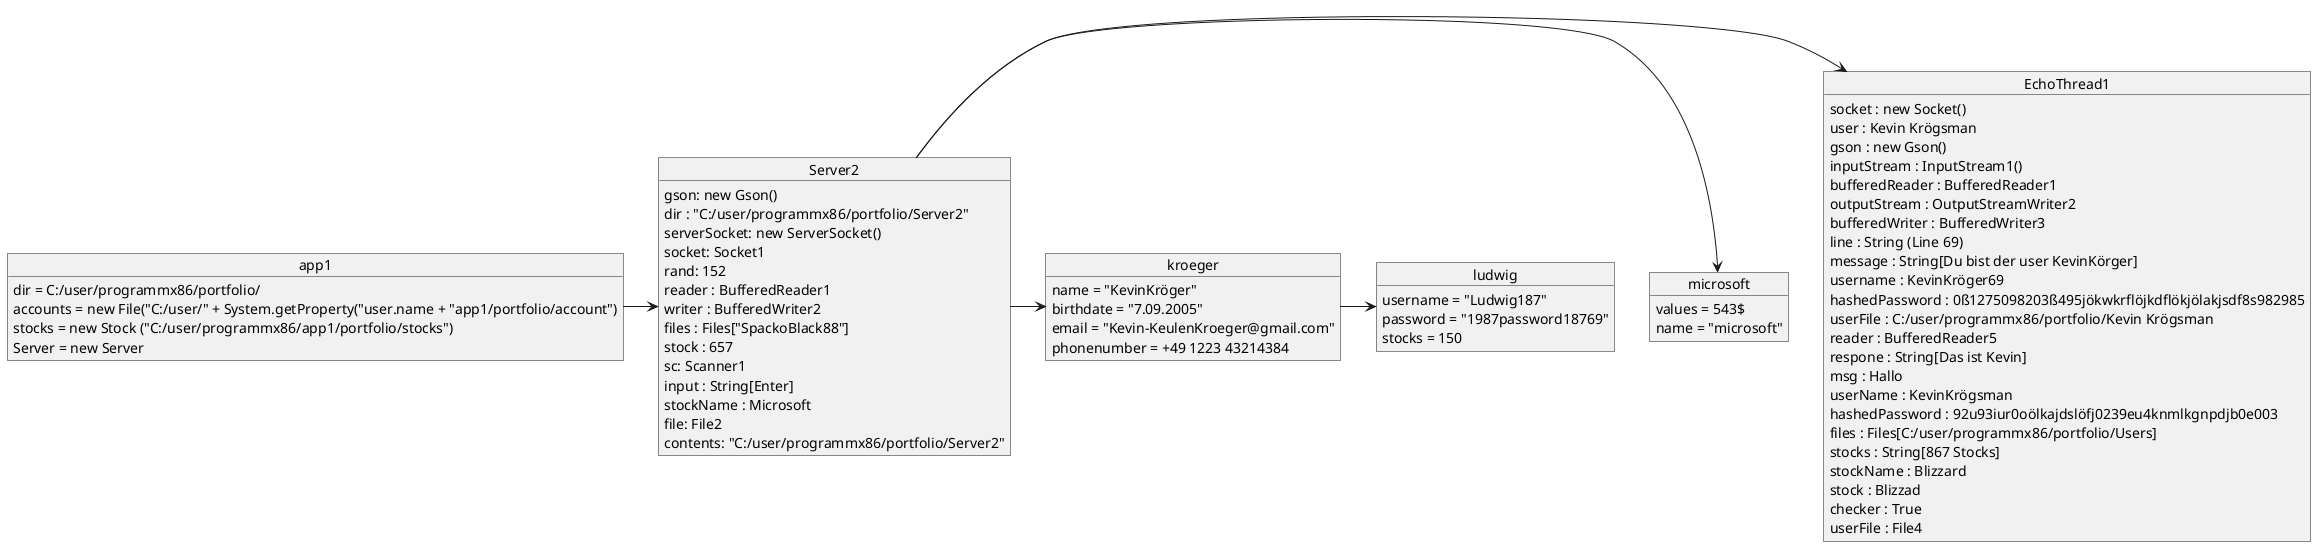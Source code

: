 @startuml
object app1 {
dir = C:/user/programmx86/portfolio/
accounts = new File("C:/user/" + System.getProperty("user.name + "app1/portfolio/account")
stocks = new Stock ("C:/user/programmx86/app1/portfolio/stocks")
Server = new Server 
}


object microsoft { 
values = 543$
name = "microsoft" 
}


object Server2{
gson: new Gson()
dir : "C:/user/programmx86/portfolio/Server2"
serverSocket: new ServerSocket()
socket: Socket1
rand: 152
reader : BufferedReader1
writer : BufferedWriter2
files : Files["SpackoBlack88"]
stock : 657 
sc: Scanner1
input : String[Enter]
stockName : Microsoft
file: File2 
contents: "C:/user/programmx86/portfolio/Server2"
}




object EchoThread1 {

 socket : new Socket()
 user : Kevin Krögsman
 gson : new Gson()
 inputStream : InputStream1()
 bufferedReader : BufferedReader1
 outputStream : OutputStreamWriter2
 bufferedWriter : BufferedWriter3
 line : String (Line 69)
 message : String[Du bist der user KevinKörger]
 username : KevinKröger69
 hashedPassword : 0ß1275098203ß495jökwkrflöjkdflökjölakjsdf8s982985
 userFile : C:/user/programmx86/portfolio/Kevin Krögsman
 reader : BufferedReader5
 respone : String[Das ist Kevin]
 msg : Hallo 
 userName : KevinKrögsman
 hashedPassword : 92u93iur0oölkajdslöfj0239eu4knmlkgnpdjb0e003
 files : Files[C:/user/programmx86/portfolio/Users]
 stocks : String[867 Stocks]
 stockName : Blizzard 
 stock : Blizzad 
 checker : True
 userFile : File4
}


object ludwig {
username = "Ludwig187"
password = "1987password18769"
stocks = 150
}

object kroeger {
name = "KevinKröger"
birthdate = "7.09.2005"
email = "Kevin-KeulenKroeger@gmail.com" 
phonenumber = +49 1223 43214384
}  
app1 -> Server2 
Server2 -> EchoThread1 
Server2 -> microsoft 
Server2 -> kroeger
kroeger -> ludwig
@enduml